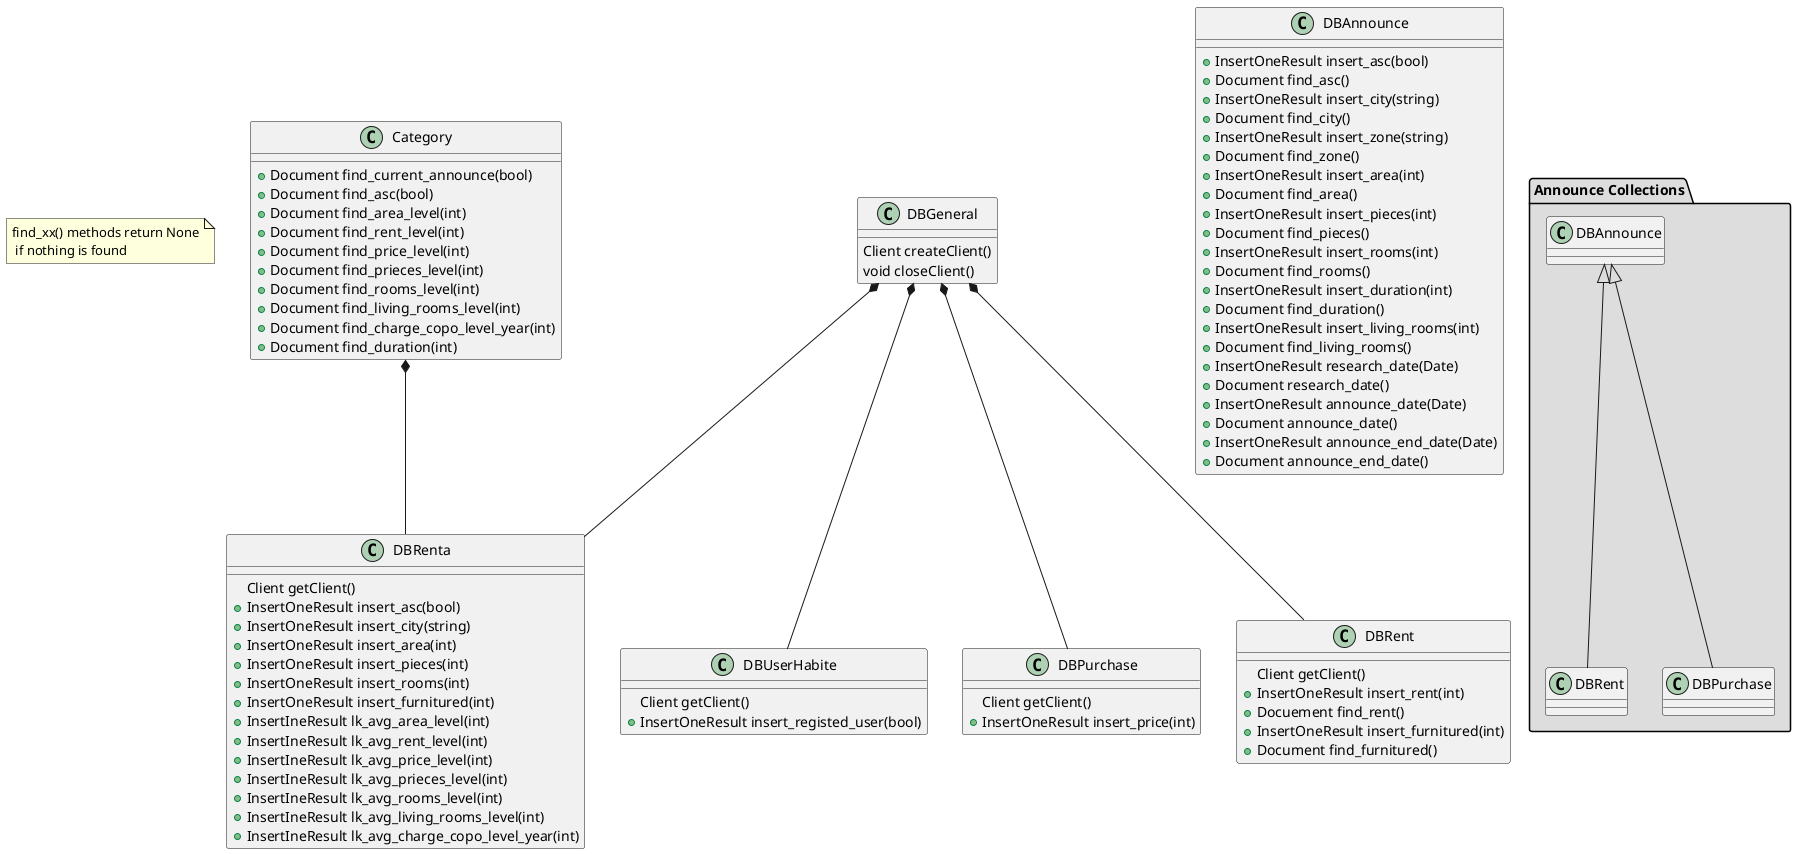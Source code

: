 @startuml
note  "find_xx() methods return None\
\n if nothing is found" as N1

package "Announce Collections" #DDDDDD {
  DBAnnounce <|-- DBRent
  DBAnnounce <|-- DBPurchase
}

class Category{
    +Document find_current_announce(bool)
    +Document find_asc(bool)
    +Document find_area_level(int)
    +Document find_rent_level(int)
    +Document find_price_level(int)
    +Document find_prieces_level(int)
    +Document find_rooms_level(int)
    +Document find_living_rooms_level(int)
    +Document find_charge_copo_level_year(int)
    +Document find_duration(int)
}
class DBGeneral {
    Client createClient()
    void closeClient()
} 

class DBAnnounce {
    +InsertOneResult insert_asc(bool)
    +Document find_asc()
    +InsertOneResult insert_city(string)
    +Document find_city()
    +InsertOneResult insert_zone(string)
    +Document find_zone()
    +InsertOneResult insert_area(int)
    +Document find_area()
    +InsertOneResult insert_pieces(int)
    +Document find_pieces()
    +InsertOneResult insert_rooms(int)
    +Document find_rooms()
    +InsertOneResult insert_duration(int)
    +Document find_duration()
    +InsertOneResult insert_living_rooms(int)
    +Document find_living_rooms()
    +InsertOneResult research_date(Date)
    +Document research_date()
    +InsertOneResult announce_date(Date)
    +Document announce_date()
    +InsertOneResult announce_end_date(Date)
    +Document announce_end_date()
}

class DBRenta {
    Client getClient()
    +InsertOneResult insert_asc(bool)
    ' +Document find_asc()
    +InsertOneResult insert_city(string)
    ' +Document find_city()
    +InsertOneResult insert_area(int)
    ' +Document find_area()
    +InsertOneResult insert_pieces(int)
    ' +Document find_pieces()
    +InsertOneResult insert_rooms(int)
    ' +Document find_rooms()
    +InsertOneResult insert_furnitured(int)
    ' +Document find_furnitured()
    +InsertIneResult lk_avg_area_level(int)
    +InsertIneResult lk_avg_rent_level(int)
    +InsertIneResult lk_avg_price_level(int)
    +InsertIneResult lk_avg_prieces_level(int)
    +InsertIneResult lk_avg_rooms_level(int)
    +InsertIneResult lk_avg_living_rooms_level(int)
    +InsertIneResult lk_avg_charge_copo_level_year(int)
}

class DBUserHabite {
    Client getClient()
    +InsertOneResult insert_registed_user(bool)
}

class DBPurchase {
    Client getClient()
    +InsertOneResult insert_price(int)
    ' +Document find_price()
}

class DBRent {
    Client getClient()
    +InsertOneResult insert_rent(int)
    +Docuement find_rent()
    +InsertOneResult insert_furnitured(int)
    +Document find_furnitured()
}

Category *-- DBRenta
DBGeneral *-- DBRenta
DBGeneral *-- DBUserHabite
DBGeneral *-- DBRent
DBGeneral *-- DBPurchase
@enduml